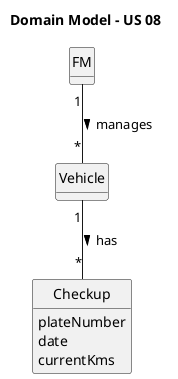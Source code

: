 @startuml
skinparam monochrome true
skinparam packageStyle rectangle
skinparam shadowing false

'left to right direction

skinparam classAttributeIconSize 0

hide circle
hide methods

title Domain Model - US 08


class Vehicle {

}

class FM {

}

class Checkup {
    plateNumber
    date
    currentKms
}

FM "1" -- "*" Vehicle : manages >
Vehicle "1" -- "*" Checkup : has >


@enduml